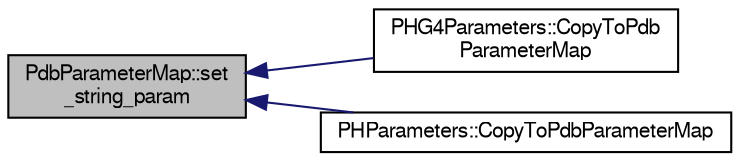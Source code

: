 digraph "PdbParameterMap::set_string_param"
{
  bgcolor="transparent";
  edge [fontname="FreeSans",fontsize="10",labelfontname="FreeSans",labelfontsize="10"];
  node [fontname="FreeSans",fontsize="10",shape=record];
  rankdir="LR";
  Node1 [label="PdbParameterMap::set\l_string_param",height=0.2,width=0.4,color="black", fillcolor="grey75", style="filled" fontcolor="black"];
  Node1 -> Node2 [dir="back",color="midnightblue",fontsize="10",style="solid",fontname="FreeSans"];
  Node2 [label="PHG4Parameters::CopyToPdb\lParameterMap",height=0.2,width=0.4,color="black",URL="$da/d29/classPHG4Parameters.html#a7f652c1e3c15456be358f8e910b3afe6"];
  Node1 -> Node3 [dir="back",color="midnightblue",fontsize="10",style="solid",fontname="FreeSans"];
  Node3 [label="PHParameters::CopyToPdbParameterMap",height=0.2,width=0.4,color="black",URL="$dd/dae/classPHParameters.html#a4dc6a076735983c1a66c1739f2905012"];
}
